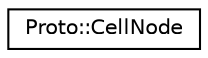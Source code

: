digraph "Graphical Class Hierarchy"
{
  edge [fontname="Helvetica",fontsize="10",labelfontname="Helvetica",labelfontsize="10"];
  node [fontname="Helvetica",fontsize="10",shape=record];
  rankdir="LR";
  Node0 [label="Proto::CellNode",height=0.2,width=0.4,color="black", fillcolor="white", style="filled",URL="$classProto_1_1CellNode.html"];
}
